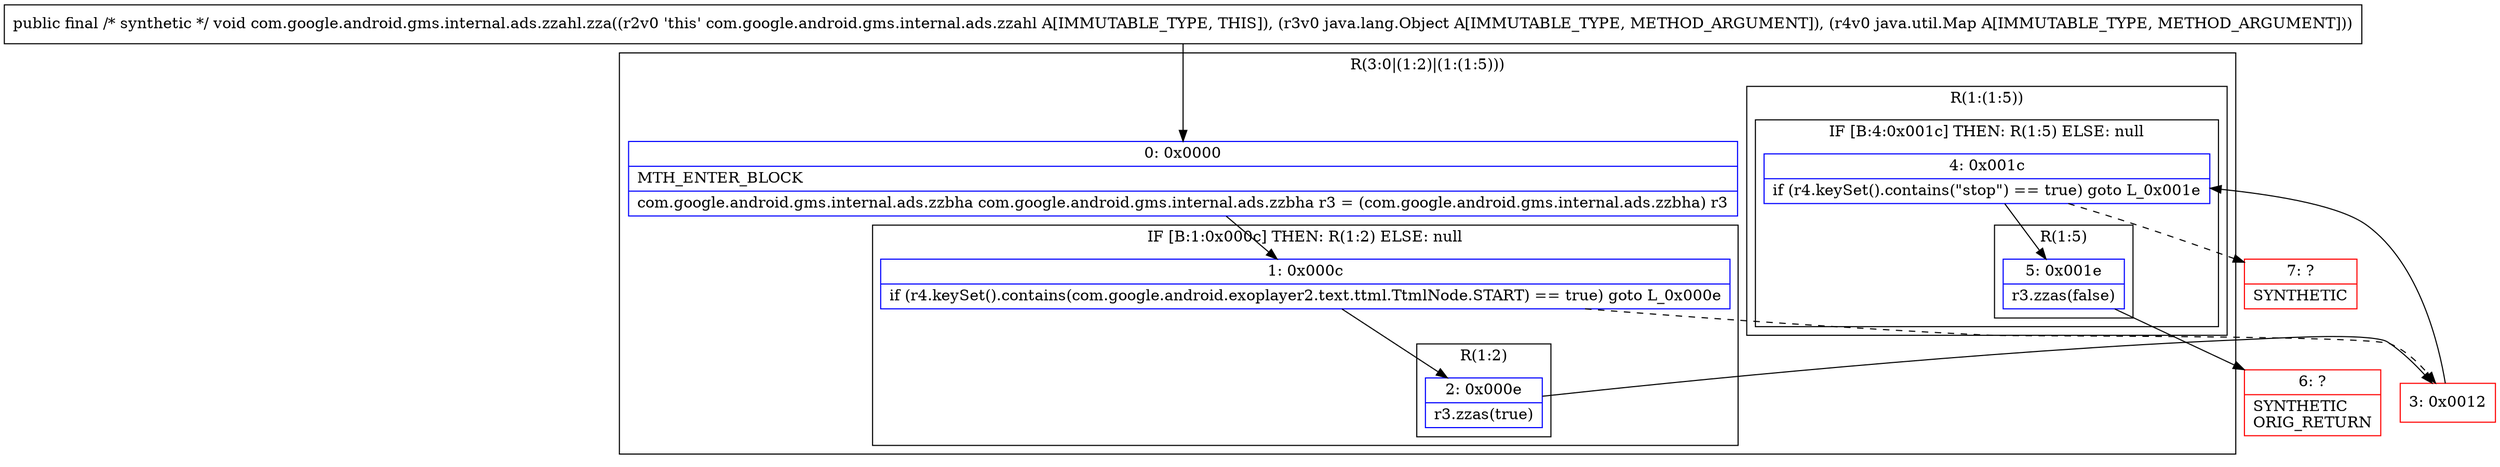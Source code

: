 digraph "CFG forcom.google.android.gms.internal.ads.zzahl.zza(Ljava\/lang\/Object;Ljava\/util\/Map;)V" {
subgraph cluster_Region_1575398812 {
label = "R(3:0|(1:2)|(1:(1:5)))";
node [shape=record,color=blue];
Node_0 [shape=record,label="{0\:\ 0x0000|MTH_ENTER_BLOCK\l|com.google.android.gms.internal.ads.zzbha com.google.android.gms.internal.ads.zzbha r3 = (com.google.android.gms.internal.ads.zzbha) r3\l}"];
subgraph cluster_IfRegion_1758758410 {
label = "IF [B:1:0x000c] THEN: R(1:2) ELSE: null";
node [shape=record,color=blue];
Node_1 [shape=record,label="{1\:\ 0x000c|if (r4.keySet().contains(com.google.android.exoplayer2.text.ttml.TtmlNode.START) == true) goto L_0x000e\l}"];
subgraph cluster_Region_1484637677 {
label = "R(1:2)";
node [shape=record,color=blue];
Node_2 [shape=record,label="{2\:\ 0x000e|r3.zzas(true)\l}"];
}
}
subgraph cluster_Region_1580233808 {
label = "R(1:(1:5))";
node [shape=record,color=blue];
subgraph cluster_IfRegion_101950968 {
label = "IF [B:4:0x001c] THEN: R(1:5) ELSE: null";
node [shape=record,color=blue];
Node_4 [shape=record,label="{4\:\ 0x001c|if (r4.keySet().contains(\"stop\") == true) goto L_0x001e\l}"];
subgraph cluster_Region_1454491999 {
label = "R(1:5)";
node [shape=record,color=blue];
Node_5 [shape=record,label="{5\:\ 0x001e|r3.zzas(false)\l}"];
}
}
}
}
Node_3 [shape=record,color=red,label="{3\:\ 0x0012}"];
Node_6 [shape=record,color=red,label="{6\:\ ?|SYNTHETIC\lORIG_RETURN\l}"];
Node_7 [shape=record,color=red,label="{7\:\ ?|SYNTHETIC\l}"];
MethodNode[shape=record,label="{public final \/* synthetic *\/ void com.google.android.gms.internal.ads.zzahl.zza((r2v0 'this' com.google.android.gms.internal.ads.zzahl A[IMMUTABLE_TYPE, THIS]), (r3v0 java.lang.Object A[IMMUTABLE_TYPE, METHOD_ARGUMENT]), (r4v0 java.util.Map A[IMMUTABLE_TYPE, METHOD_ARGUMENT])) }"];
MethodNode -> Node_0;
Node_0 -> Node_1;
Node_1 -> Node_2;
Node_1 -> Node_3[style=dashed];
Node_2 -> Node_3;
Node_4 -> Node_5;
Node_4 -> Node_7[style=dashed];
Node_5 -> Node_6;
Node_3 -> Node_4;
}

